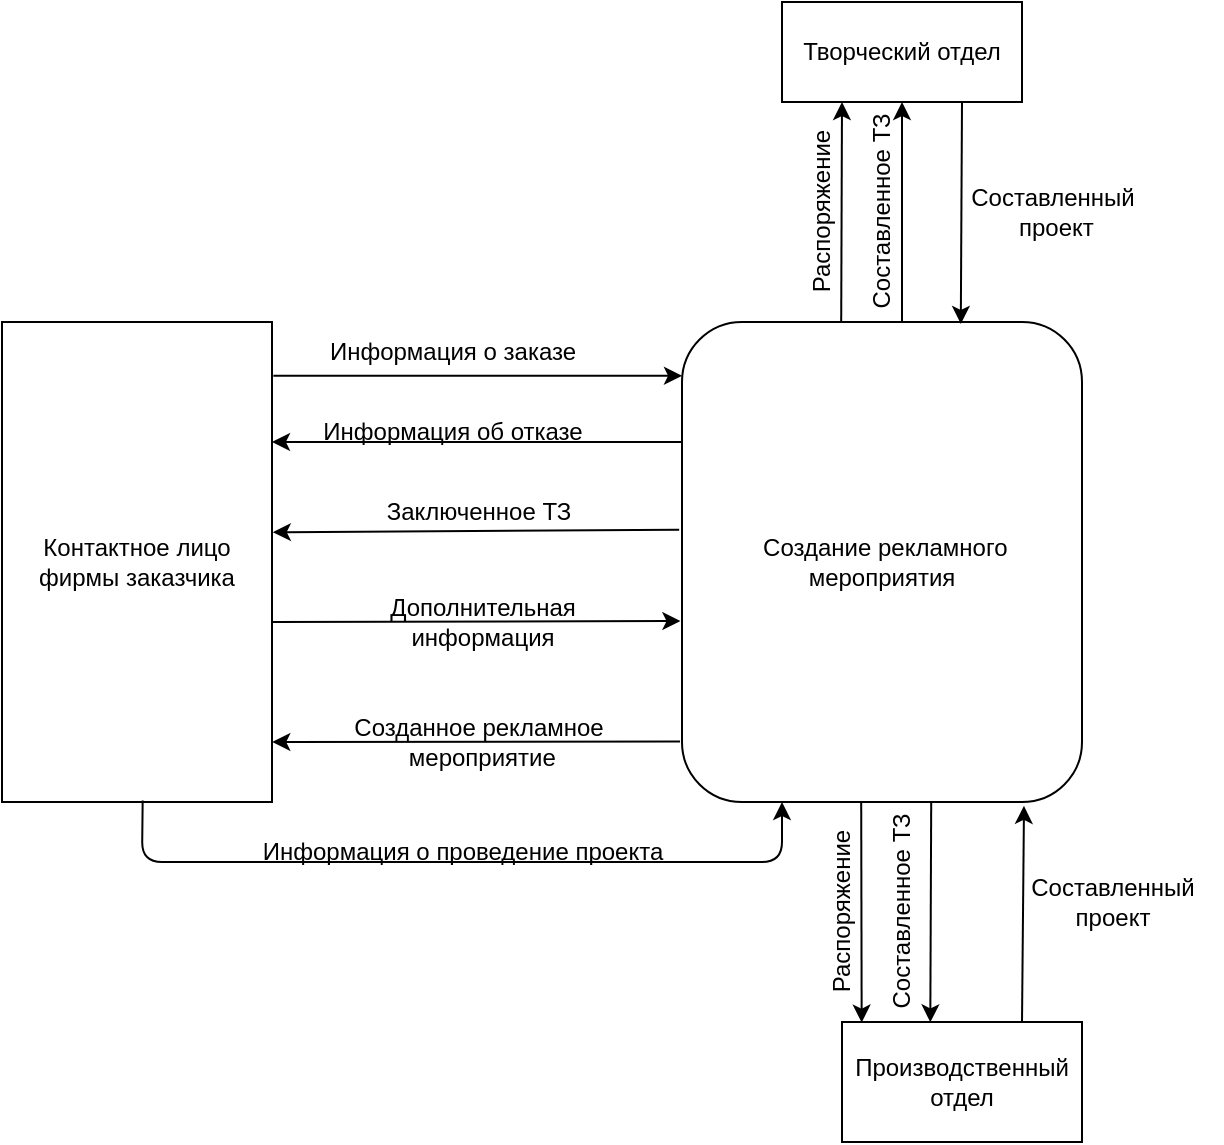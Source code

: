 <mxfile version="20.6.2" type="device"><diagram id="atvARnemXmRt5nfi9FwL" name="Страница 1"><mxGraphModel dx="1681" dy="710" grid="1" gridSize="10" guides="1" tooltips="1" connect="1" arrows="1" fold="1" page="1" pageScale="1" pageWidth="850" pageHeight="1100" math="0" shadow="0"><root><mxCell id="0"/><mxCell id="1" parent="0"/><mxCell id="YDa2AEnc3USzQ2SvGopY-1" value="&amp;nbsp;Создание рекламного мероприятия" style="rounded=1;whiteSpace=wrap;html=1;" vertex="1" parent="1"><mxGeometry x="510" y="160" width="200" height="240" as="geometry"/></mxCell><mxCell id="YDa2AEnc3USzQ2SvGopY-2" value="Контактное лицо фирмы заказчика" style="rounded=0;whiteSpace=wrap;html=1;" vertex="1" parent="1"><mxGeometry x="170" y="160" width="135" height="240" as="geometry"/></mxCell><mxCell id="YDa2AEnc3USzQ2SvGopY-3" value="" style="endArrow=classic;html=1;rounded=0;entryX=1;entryY=0.25;entryDx=0;entryDy=0;exitX=0;exitY=0.25;exitDx=0;exitDy=0;" edge="1" parent="1" source="YDa2AEnc3USzQ2SvGopY-1" target="YDa2AEnc3USzQ2SvGopY-2"><mxGeometry width="50" height="50" relative="1" as="geometry"><mxPoint x="490" y="220" as="sourcePoint"/><mxPoint x="450" y="120" as="targetPoint"/></mxGeometry></mxCell><mxCell id="YDa2AEnc3USzQ2SvGopY-4" value="Информация об отказе" style="text;html=1;align=center;verticalAlign=middle;resizable=0;points=[];autosize=1;strokeColor=none;fillColor=none;" vertex="1" parent="1"><mxGeometry x="320" y="200" width="150" height="30" as="geometry"/></mxCell><mxCell id="YDa2AEnc3USzQ2SvGopY-5" value="" style="endArrow=classic;html=1;rounded=0;exitX=1.005;exitY=0.112;exitDx=0;exitDy=0;exitPerimeter=0;entryX=0;entryY=0.112;entryDx=0;entryDy=0;entryPerimeter=0;" edge="1" parent="1" source="YDa2AEnc3USzQ2SvGopY-2" target="YDa2AEnc3USzQ2SvGopY-1"><mxGeometry width="50" height="50" relative="1" as="geometry"><mxPoint x="490" y="190" as="sourcePoint"/><mxPoint x="410" y="130" as="targetPoint"/></mxGeometry></mxCell><mxCell id="YDa2AEnc3USzQ2SvGopY-6" value="Информация о заказе" style="text;html=1;strokeColor=none;fillColor=none;align=center;verticalAlign=middle;whiteSpace=wrap;rounded=0;" vertex="1" parent="1"><mxGeometry x="322.5" y="160" width="145" height="30" as="geometry"/></mxCell><mxCell id="YDa2AEnc3USzQ2SvGopY-7" value="" style="endArrow=classic;html=1;rounded=0;exitX=-0.007;exitY=0.433;exitDx=0;exitDy=0;exitPerimeter=0;entryX=1.003;entryY=0.438;entryDx=0;entryDy=0;entryPerimeter=0;" edge="1" parent="1" source="YDa2AEnc3USzQ2SvGopY-1" target="YDa2AEnc3USzQ2SvGopY-2"><mxGeometry width="50" height="50" relative="1" as="geometry"><mxPoint x="350" y="300" as="sourcePoint"/><mxPoint x="400" y="250" as="targetPoint"/></mxGeometry></mxCell><mxCell id="YDa2AEnc3USzQ2SvGopY-8" value="Заключенное ТЗ" style="text;html=1;align=center;verticalAlign=middle;resizable=0;points=[];autosize=1;strokeColor=none;fillColor=none;" vertex="1" parent="1"><mxGeometry x="347.5" y="240" width="120" height="30" as="geometry"/></mxCell><mxCell id="YDa2AEnc3USzQ2SvGopY-9" value="" style="endArrow=classic;html=1;rounded=0;entryX=-0.004;entryY=0.623;entryDx=0;entryDy=0;entryPerimeter=0;exitX=1.001;exitY=0.625;exitDx=0;exitDy=0;exitPerimeter=0;" edge="1" parent="1" source="YDa2AEnc3USzQ2SvGopY-2" target="YDa2AEnc3USzQ2SvGopY-1"><mxGeometry width="50" height="50" relative="1" as="geometry"><mxPoint x="310" y="272" as="sourcePoint"/><mxPoint x="430" y="280" as="targetPoint"/></mxGeometry></mxCell><mxCell id="YDa2AEnc3USzQ2SvGopY-10" value="Дополнительная &lt;br&gt;информация" style="text;html=1;align=center;verticalAlign=middle;resizable=0;points=[];autosize=1;strokeColor=none;fillColor=none;" vertex="1" parent="1"><mxGeometry x="350" y="290" width="120" height="40" as="geometry"/></mxCell><mxCell id="YDa2AEnc3USzQ2SvGopY-12" value="" style="endArrow=classic;html=1;rounded=0;entryX=1.001;entryY=0.875;entryDx=0;entryDy=0;entryPerimeter=0;exitX=-0.005;exitY=0.874;exitDx=0;exitDy=0;exitPerimeter=0;" edge="1" parent="1" source="YDa2AEnc3USzQ2SvGopY-1" target="YDa2AEnc3USzQ2SvGopY-2"><mxGeometry width="50" height="50" relative="1" as="geometry"><mxPoint x="400" y="390" as="sourcePoint"/><mxPoint x="450" y="340" as="targetPoint"/></mxGeometry></mxCell><mxCell id="YDa2AEnc3USzQ2SvGopY-13" value="Созданное рекламное&lt;br&gt;&amp;nbsp;мероприятие" style="text;html=1;align=center;verticalAlign=middle;resizable=0;points=[];autosize=1;strokeColor=none;fillColor=none;" vertex="1" parent="1"><mxGeometry x="332.5" y="350" width="150" height="40" as="geometry"/></mxCell><mxCell id="YDa2AEnc3USzQ2SvGopY-15" value="" style="endArrow=classic;html=1;rounded=1;entryX=0.25;entryY=1;entryDx=0;entryDy=0;exitX=0.521;exitY=0.997;exitDx=0;exitDy=0;exitPerimeter=0;" edge="1" parent="1" source="YDa2AEnc3USzQ2SvGopY-2" target="YDa2AEnc3USzQ2SvGopY-1"><mxGeometry width="50" height="50" relative="1" as="geometry"><mxPoint x="250" y="480" as="sourcePoint"/><mxPoint x="300" y="430" as="targetPoint"/><Array as="points"><mxPoint x="240" y="430"/><mxPoint x="560" y="430"/></Array></mxGeometry></mxCell><mxCell id="YDa2AEnc3USzQ2SvGopY-16" value="Информация о проведение проекта" style="text;html=1;align=center;verticalAlign=middle;resizable=0;points=[];autosize=1;strokeColor=none;fillColor=none;" vertex="1" parent="1"><mxGeometry x="290" y="410" width="220" height="30" as="geometry"/></mxCell><mxCell id="YDa2AEnc3USzQ2SvGopY-17" value="Творческий отдел" style="rounded=0;whiteSpace=wrap;html=1;" vertex="1" parent="1"><mxGeometry x="560" width="120" height="50" as="geometry"/></mxCell><mxCell id="YDa2AEnc3USzQ2SvGopY-18" value="" style="endArrow=classic;html=1;rounded=1;entryX=0.25;entryY=1;entryDx=0;entryDy=0;exitX=0.398;exitY=0;exitDx=0;exitDy=0;exitPerimeter=0;" edge="1" parent="1" source="YDa2AEnc3USzQ2SvGopY-1" target="YDa2AEnc3USzQ2SvGopY-17"><mxGeometry width="50" height="50" relative="1" as="geometry"><mxPoint x="570" y="140" as="sourcePoint"/><mxPoint x="620" y="90" as="targetPoint"/></mxGeometry></mxCell><mxCell id="YDa2AEnc3USzQ2SvGopY-19" value="" style="endArrow=classic;html=1;rounded=1;exitX=0.75;exitY=1;exitDx=0;exitDy=0;entryX=0.697;entryY=0.004;entryDx=0;entryDy=0;entryPerimeter=0;" edge="1" parent="1" source="YDa2AEnc3USzQ2SvGopY-17" target="YDa2AEnc3USzQ2SvGopY-1"><mxGeometry width="50" height="50" relative="1" as="geometry"><mxPoint x="650" y="160" as="sourcePoint"/><mxPoint x="760" y="160" as="targetPoint"/></mxGeometry></mxCell><mxCell id="YDa2AEnc3USzQ2SvGopY-20" value="Распоряжение" style="text;html=1;align=center;verticalAlign=middle;resizable=0;points=[];autosize=1;strokeColor=none;fillColor=none;rotation=-90;" vertex="1" parent="1"><mxGeometry x="530" y="90" width="100" height="30" as="geometry"/></mxCell><mxCell id="YDa2AEnc3USzQ2SvGopY-21" value="Составленный&lt;br&gt;&amp;nbsp;проект" style="text;html=1;align=center;verticalAlign=middle;resizable=0;points=[];autosize=1;strokeColor=none;fillColor=none;" vertex="1" parent="1"><mxGeometry x="640" y="85" width="110" height="40" as="geometry"/></mxCell><mxCell id="YDa2AEnc3USzQ2SvGopY-22" value="Производственный отдел" style="rounded=0;whiteSpace=wrap;html=1;" vertex="1" parent="1"><mxGeometry x="590" y="510" width="120" height="60" as="geometry"/></mxCell><mxCell id="YDa2AEnc3USzQ2SvGopY-23" value="" style="endArrow=classic;html=1;rounded=1;entryX=0.855;entryY=1.008;entryDx=0;entryDy=0;entryPerimeter=0;exitX=0.75;exitY=0;exitDx=0;exitDy=0;" edge="1" parent="1" source="YDa2AEnc3USzQ2SvGopY-22" target="YDa2AEnc3USzQ2SvGopY-1"><mxGeometry width="50" height="50" relative="1" as="geometry"><mxPoint x="690" y="460" as="sourcePoint"/><mxPoint x="740" y="410" as="targetPoint"/></mxGeometry></mxCell><mxCell id="YDa2AEnc3USzQ2SvGopY-24" value="Составленный &lt;br&gt;проект" style="text;html=1;align=center;verticalAlign=middle;resizable=0;points=[];autosize=1;strokeColor=none;fillColor=none;" vertex="1" parent="1"><mxGeometry x="670" y="430" width="110" height="40" as="geometry"/></mxCell><mxCell id="YDa2AEnc3USzQ2SvGopY-26" value="" style="endArrow=classic;html=1;rounded=1;entryX=0.5;entryY=1;entryDx=0;entryDy=0;" edge="1" parent="1" target="YDa2AEnc3USzQ2SvGopY-17"><mxGeometry width="50" height="50" relative="1" as="geometry"><mxPoint x="620" y="160" as="sourcePoint"/><mxPoint x="480" y="90" as="targetPoint"/></mxGeometry></mxCell><mxCell id="YDa2AEnc3USzQ2SvGopY-27" value="Составленное ТЗ" style="text;html=1;align=center;verticalAlign=middle;resizable=0;points=[];autosize=1;strokeColor=none;fillColor=none;rotation=270;" vertex="1" parent="1"><mxGeometry x="550" y="90" width="120" height="30" as="geometry"/></mxCell><mxCell id="YDa2AEnc3USzQ2SvGopY-28" value="" style="endArrow=classic;html=1;rounded=1;entryX=0.082;entryY=0.005;entryDx=0;entryDy=0;entryPerimeter=0;exitX=0.448;exitY=0.999;exitDx=0;exitDy=0;exitPerimeter=0;" edge="1" parent="1" source="YDa2AEnc3USzQ2SvGopY-1" target="YDa2AEnc3USzQ2SvGopY-22"><mxGeometry width="50" height="50" relative="1" as="geometry"><mxPoint x="590" y="490" as="sourcePoint"/><mxPoint x="640" y="440" as="targetPoint"/></mxGeometry></mxCell><mxCell id="YDa2AEnc3USzQ2SvGopY-29" value="Распоряжение" style="text;html=1;align=center;verticalAlign=middle;resizable=0;points=[];autosize=1;strokeColor=none;fillColor=none;rotation=-90;" vertex="1" parent="1"><mxGeometry x="540" y="440" width="100" height="30" as="geometry"/></mxCell><mxCell id="YDa2AEnc3USzQ2SvGopY-30" value="" style="endArrow=classic;html=1;rounded=1;entryX=0.368;entryY=0.003;entryDx=0;entryDy=0;entryPerimeter=0;exitX=0.623;exitY=0.999;exitDx=0;exitDy=0;exitPerimeter=0;" edge="1" parent="1" source="YDa2AEnc3USzQ2SvGopY-1" target="YDa2AEnc3USzQ2SvGopY-22"><mxGeometry width="50" height="50" relative="1" as="geometry"><mxPoint x="460" y="540" as="sourcePoint"/><mxPoint x="500" y="500" as="targetPoint"/></mxGeometry></mxCell><mxCell id="YDa2AEnc3USzQ2SvGopY-31" value="Составленное ТЗ" style="text;html=1;align=center;verticalAlign=middle;resizable=0;points=[];autosize=1;strokeColor=none;fillColor=none;rotation=-90;" vertex="1" parent="1"><mxGeometry x="560" y="440" width="120" height="30" as="geometry"/></mxCell></root></mxGraphModel></diagram></mxfile>